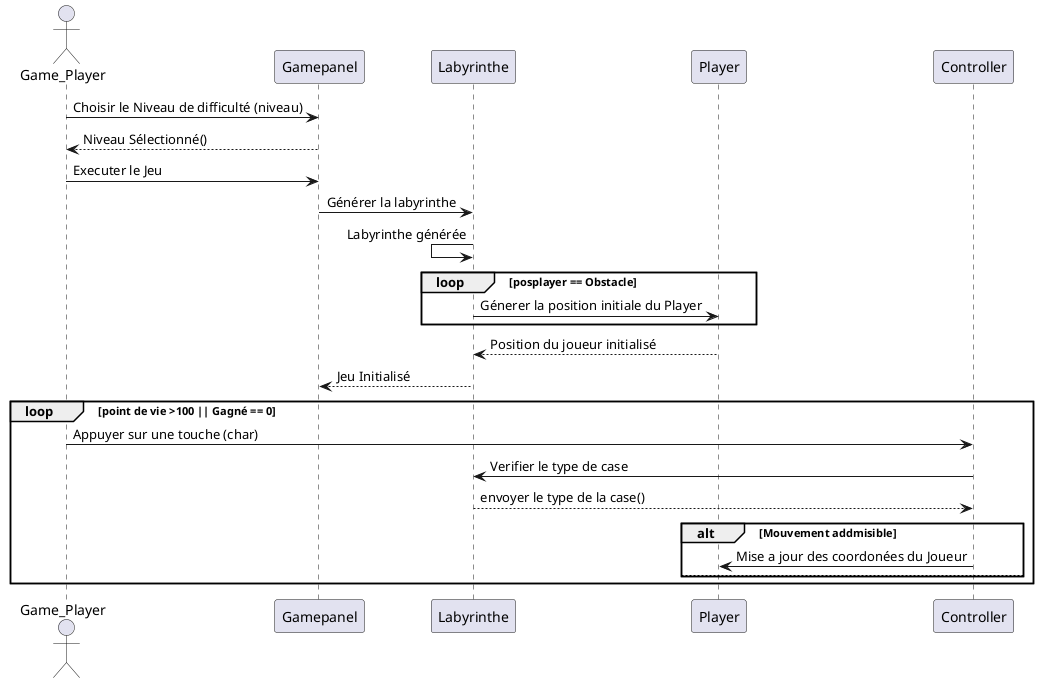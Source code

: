 @startuml
actor       Game_Player       as Gamer
participant Gamepanel as Gamepanel


Gamer -> Gamepanel: Choisir le Niveau de difficulté (niveau)
Gamepanel --> Gamer : Niveau Sélectionné()
Gamer -> Gamepanel: Executer le Jeu
Gamepanel -> Labyrinthe : Générer la labyrinthe
Labyrinthe <- Labyrinthe : Labyrinthe générée
loop posplayer == Obstacle 
    Labyrinthe -> Player : Génerer la position initiale du Player
end

Player --> Labyrinthe : Position du joueur initialisé

Labyrinthe --> Gamepanel : Jeu Initialisé

participant Controller as Controller

loop point de vie >100 || Gagné == 0 
    Gamer-> Controller : Appuyer sur une touche (char)
    Controller -> Labyrinthe : Verifier le type de case
    Labyrinthe --> Controller : envoyer le type de la case()
    alt  Mouvement addmisible
    Controller -> Player : Mise a jour des coordonées du Joueur
    else 

    end
end

@enduml
